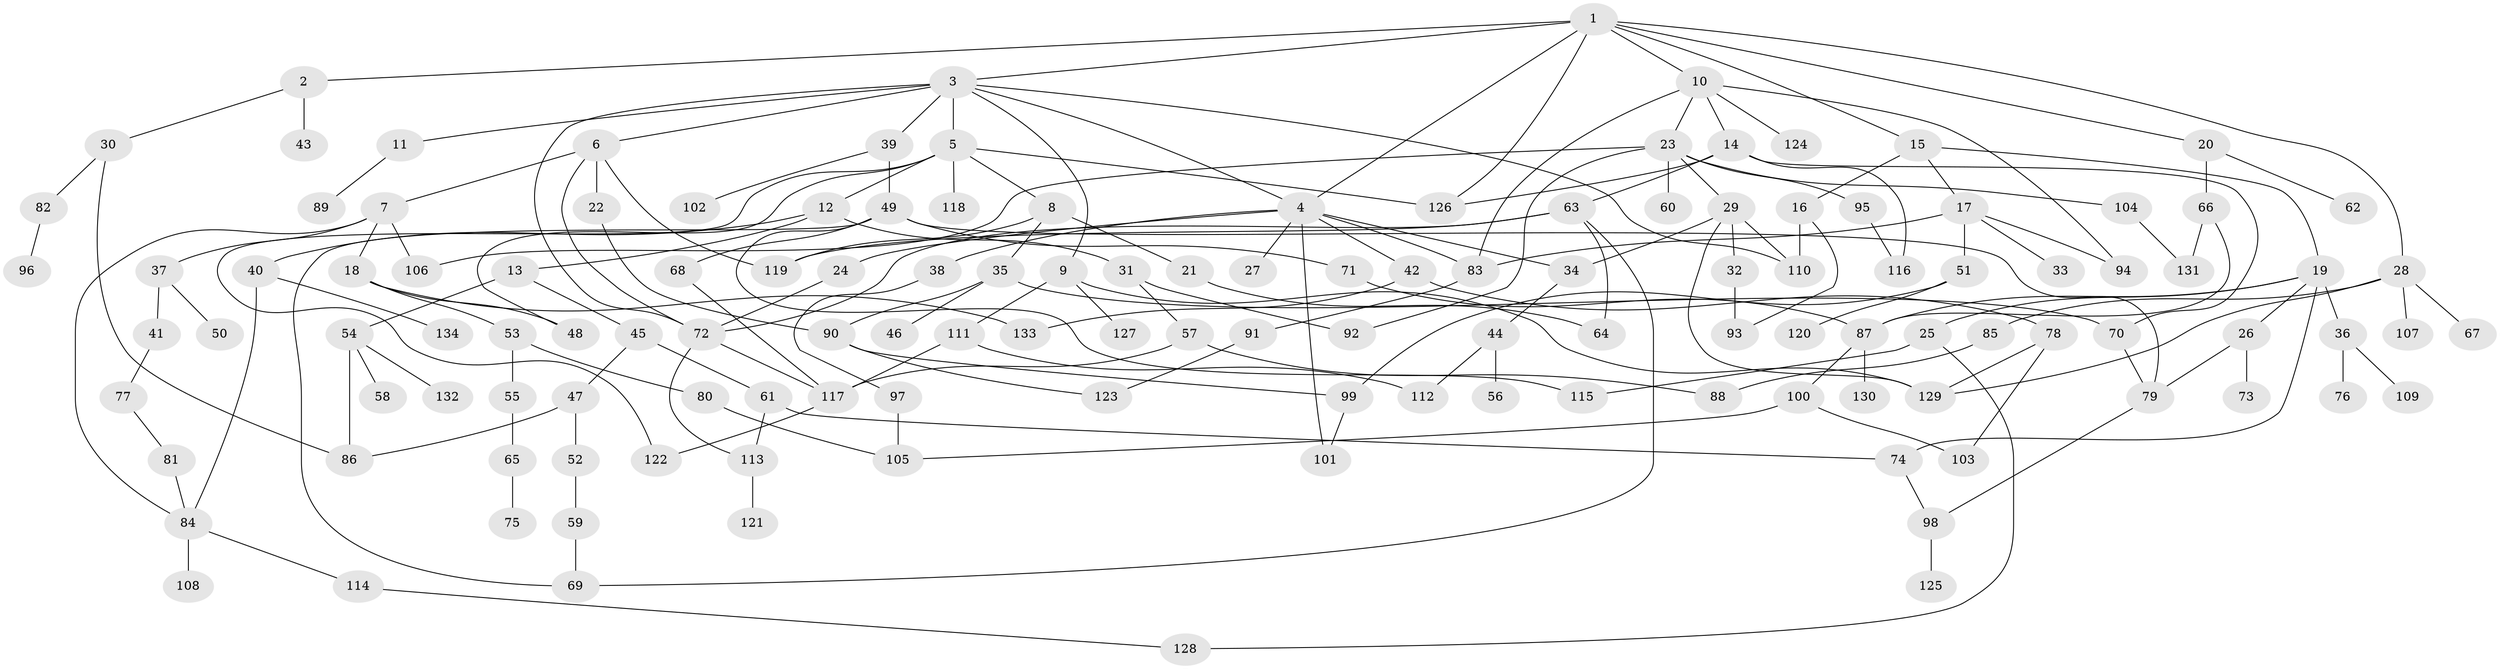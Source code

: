 // coarse degree distribution, {10: 0.022727272727272728, 3: 0.23863636363636365, 9: 0.011363636363636364, 8: 0.022727272727272728, 5: 0.09090909090909091, 4: 0.11363636363636363, 1: 0.18181818181818182, 6: 0.03409090909090909, 2: 0.26136363636363635, 7: 0.022727272727272728}
// Generated by graph-tools (version 1.1) at 2025/51/02/27/25 19:51:36]
// undirected, 134 vertices, 187 edges
graph export_dot {
graph [start="1"]
  node [color=gray90,style=filled];
  1;
  2;
  3;
  4;
  5;
  6;
  7;
  8;
  9;
  10;
  11;
  12;
  13;
  14;
  15;
  16;
  17;
  18;
  19;
  20;
  21;
  22;
  23;
  24;
  25;
  26;
  27;
  28;
  29;
  30;
  31;
  32;
  33;
  34;
  35;
  36;
  37;
  38;
  39;
  40;
  41;
  42;
  43;
  44;
  45;
  46;
  47;
  48;
  49;
  50;
  51;
  52;
  53;
  54;
  55;
  56;
  57;
  58;
  59;
  60;
  61;
  62;
  63;
  64;
  65;
  66;
  67;
  68;
  69;
  70;
  71;
  72;
  73;
  74;
  75;
  76;
  77;
  78;
  79;
  80;
  81;
  82;
  83;
  84;
  85;
  86;
  87;
  88;
  89;
  90;
  91;
  92;
  93;
  94;
  95;
  96;
  97;
  98;
  99;
  100;
  101;
  102;
  103;
  104;
  105;
  106;
  107;
  108;
  109;
  110;
  111;
  112;
  113;
  114;
  115;
  116;
  117;
  118;
  119;
  120;
  121;
  122;
  123;
  124;
  125;
  126;
  127;
  128;
  129;
  130;
  131;
  132;
  133;
  134;
  1 -- 2;
  1 -- 3;
  1 -- 10;
  1 -- 15;
  1 -- 20;
  1 -- 28;
  1 -- 126;
  1 -- 4;
  2 -- 30;
  2 -- 43;
  3 -- 4;
  3 -- 5;
  3 -- 6;
  3 -- 9;
  3 -- 11;
  3 -- 39;
  3 -- 110;
  3 -- 72;
  4 -- 24;
  4 -- 27;
  4 -- 34;
  4 -- 38;
  4 -- 42;
  4 -- 83;
  4 -- 101;
  5 -- 8;
  5 -- 12;
  5 -- 118;
  5 -- 122;
  5 -- 48;
  5 -- 126;
  6 -- 7;
  6 -- 22;
  6 -- 72;
  6 -- 119;
  7 -- 18;
  7 -- 37;
  7 -- 84;
  7 -- 106;
  8 -- 21;
  8 -- 35;
  8 -- 119;
  9 -- 111;
  9 -- 127;
  9 -- 129;
  10 -- 14;
  10 -- 23;
  10 -- 94;
  10 -- 124;
  10 -- 83;
  11 -- 89;
  12 -- 13;
  12 -- 31;
  12 -- 40;
  13 -- 45;
  13 -- 54;
  14 -- 63;
  14 -- 126;
  14 -- 70;
  14 -- 116;
  15 -- 16;
  15 -- 17;
  15 -- 19;
  16 -- 93;
  16 -- 110;
  17 -- 33;
  17 -- 51;
  17 -- 83;
  17 -- 94;
  18 -- 48;
  18 -- 53;
  18 -- 133;
  19 -- 25;
  19 -- 26;
  19 -- 36;
  19 -- 74;
  19 -- 87;
  20 -- 62;
  20 -- 66;
  21 -- 64;
  22 -- 90;
  23 -- 29;
  23 -- 60;
  23 -- 92;
  23 -- 95;
  23 -- 104;
  23 -- 106;
  24 -- 72;
  25 -- 115;
  25 -- 128;
  26 -- 73;
  26 -- 79;
  28 -- 67;
  28 -- 85;
  28 -- 107;
  28 -- 129;
  29 -- 32;
  29 -- 110;
  29 -- 129;
  29 -- 34;
  30 -- 82;
  30 -- 86;
  31 -- 57;
  31 -- 92;
  32 -- 93;
  34 -- 44;
  35 -- 46;
  35 -- 70;
  35 -- 90;
  36 -- 76;
  36 -- 109;
  37 -- 41;
  37 -- 50;
  38 -- 97;
  39 -- 49;
  39 -- 102;
  40 -- 84;
  40 -- 134;
  41 -- 77;
  42 -- 78;
  42 -- 133;
  44 -- 56;
  44 -- 112;
  45 -- 47;
  45 -- 61;
  47 -- 52;
  47 -- 86;
  49 -- 68;
  49 -- 71;
  49 -- 115;
  49 -- 79;
  49 -- 69;
  51 -- 120;
  51 -- 99;
  52 -- 59;
  53 -- 55;
  53 -- 80;
  54 -- 58;
  54 -- 86;
  54 -- 132;
  55 -- 65;
  57 -- 117;
  57 -- 88;
  59 -- 69;
  61 -- 113;
  61 -- 74;
  63 -- 64;
  63 -- 119;
  63 -- 69;
  63 -- 72;
  65 -- 75;
  66 -- 131;
  66 -- 87;
  68 -- 117;
  70 -- 79;
  71 -- 87;
  72 -- 113;
  72 -- 117;
  74 -- 98;
  77 -- 81;
  78 -- 129;
  78 -- 103;
  79 -- 98;
  80 -- 105;
  81 -- 84;
  82 -- 96;
  83 -- 91;
  84 -- 108;
  84 -- 114;
  85 -- 88;
  87 -- 100;
  87 -- 130;
  90 -- 99;
  90 -- 123;
  91 -- 123;
  95 -- 116;
  97 -- 105;
  98 -- 125;
  99 -- 101;
  100 -- 103;
  100 -- 105;
  104 -- 131;
  111 -- 112;
  111 -- 117;
  113 -- 121;
  114 -- 128;
  117 -- 122;
}
